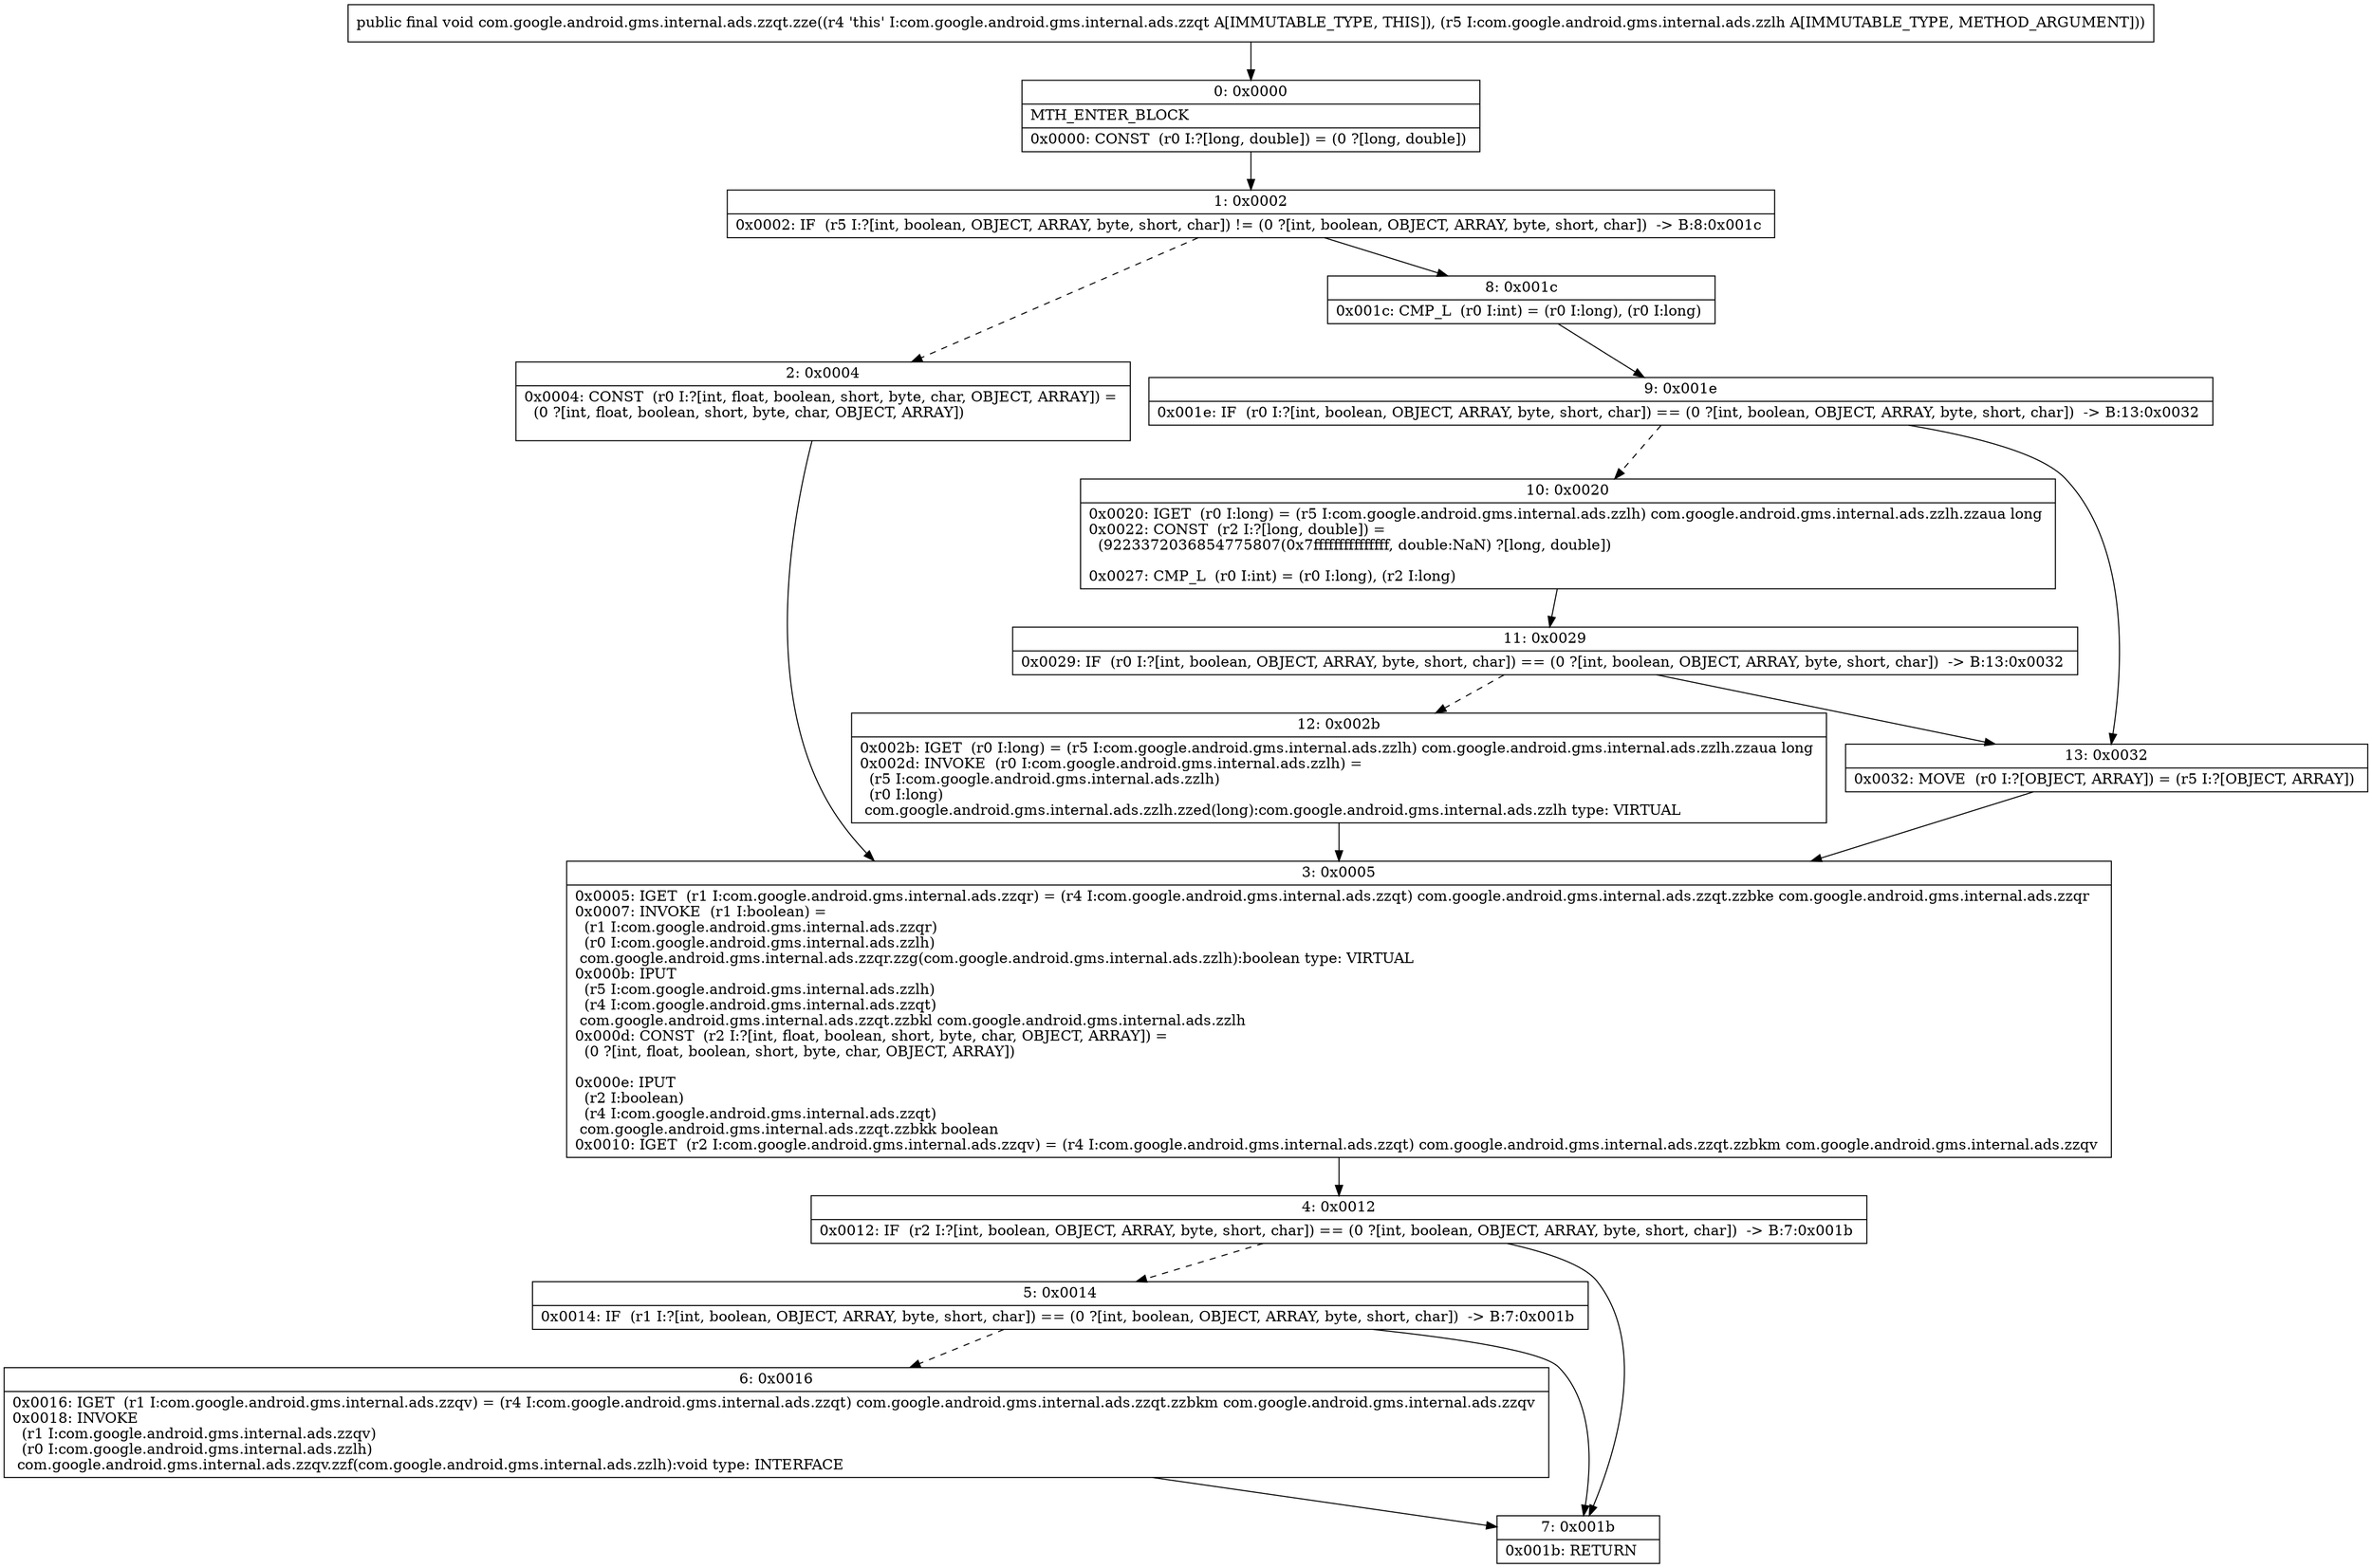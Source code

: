 digraph "CFG forcom.google.android.gms.internal.ads.zzqt.zze(Lcom\/google\/android\/gms\/internal\/ads\/zzlh;)V" {
Node_0 [shape=record,label="{0\:\ 0x0000|MTH_ENTER_BLOCK\l|0x0000: CONST  (r0 I:?[long, double]) = (0 ?[long, double]) \l}"];
Node_1 [shape=record,label="{1\:\ 0x0002|0x0002: IF  (r5 I:?[int, boolean, OBJECT, ARRAY, byte, short, char]) != (0 ?[int, boolean, OBJECT, ARRAY, byte, short, char])  \-\> B:8:0x001c \l}"];
Node_2 [shape=record,label="{2\:\ 0x0004|0x0004: CONST  (r0 I:?[int, float, boolean, short, byte, char, OBJECT, ARRAY]) = \l  (0 ?[int, float, boolean, short, byte, char, OBJECT, ARRAY])\l \l}"];
Node_3 [shape=record,label="{3\:\ 0x0005|0x0005: IGET  (r1 I:com.google.android.gms.internal.ads.zzqr) = (r4 I:com.google.android.gms.internal.ads.zzqt) com.google.android.gms.internal.ads.zzqt.zzbke com.google.android.gms.internal.ads.zzqr \l0x0007: INVOKE  (r1 I:boolean) = \l  (r1 I:com.google.android.gms.internal.ads.zzqr)\l  (r0 I:com.google.android.gms.internal.ads.zzlh)\l com.google.android.gms.internal.ads.zzqr.zzg(com.google.android.gms.internal.ads.zzlh):boolean type: VIRTUAL \l0x000b: IPUT  \l  (r5 I:com.google.android.gms.internal.ads.zzlh)\l  (r4 I:com.google.android.gms.internal.ads.zzqt)\l com.google.android.gms.internal.ads.zzqt.zzbkl com.google.android.gms.internal.ads.zzlh \l0x000d: CONST  (r2 I:?[int, float, boolean, short, byte, char, OBJECT, ARRAY]) = \l  (0 ?[int, float, boolean, short, byte, char, OBJECT, ARRAY])\l \l0x000e: IPUT  \l  (r2 I:boolean)\l  (r4 I:com.google.android.gms.internal.ads.zzqt)\l com.google.android.gms.internal.ads.zzqt.zzbkk boolean \l0x0010: IGET  (r2 I:com.google.android.gms.internal.ads.zzqv) = (r4 I:com.google.android.gms.internal.ads.zzqt) com.google.android.gms.internal.ads.zzqt.zzbkm com.google.android.gms.internal.ads.zzqv \l}"];
Node_4 [shape=record,label="{4\:\ 0x0012|0x0012: IF  (r2 I:?[int, boolean, OBJECT, ARRAY, byte, short, char]) == (0 ?[int, boolean, OBJECT, ARRAY, byte, short, char])  \-\> B:7:0x001b \l}"];
Node_5 [shape=record,label="{5\:\ 0x0014|0x0014: IF  (r1 I:?[int, boolean, OBJECT, ARRAY, byte, short, char]) == (0 ?[int, boolean, OBJECT, ARRAY, byte, short, char])  \-\> B:7:0x001b \l}"];
Node_6 [shape=record,label="{6\:\ 0x0016|0x0016: IGET  (r1 I:com.google.android.gms.internal.ads.zzqv) = (r4 I:com.google.android.gms.internal.ads.zzqt) com.google.android.gms.internal.ads.zzqt.zzbkm com.google.android.gms.internal.ads.zzqv \l0x0018: INVOKE  \l  (r1 I:com.google.android.gms.internal.ads.zzqv)\l  (r0 I:com.google.android.gms.internal.ads.zzlh)\l com.google.android.gms.internal.ads.zzqv.zzf(com.google.android.gms.internal.ads.zzlh):void type: INTERFACE \l}"];
Node_7 [shape=record,label="{7\:\ 0x001b|0x001b: RETURN   \l}"];
Node_8 [shape=record,label="{8\:\ 0x001c|0x001c: CMP_L  (r0 I:int) = (r0 I:long), (r0 I:long) \l}"];
Node_9 [shape=record,label="{9\:\ 0x001e|0x001e: IF  (r0 I:?[int, boolean, OBJECT, ARRAY, byte, short, char]) == (0 ?[int, boolean, OBJECT, ARRAY, byte, short, char])  \-\> B:13:0x0032 \l}"];
Node_10 [shape=record,label="{10\:\ 0x0020|0x0020: IGET  (r0 I:long) = (r5 I:com.google.android.gms.internal.ads.zzlh) com.google.android.gms.internal.ads.zzlh.zzaua long \l0x0022: CONST  (r2 I:?[long, double]) = \l  (9223372036854775807(0x7fffffffffffffff, double:NaN) ?[long, double])\l \l0x0027: CMP_L  (r0 I:int) = (r0 I:long), (r2 I:long) \l}"];
Node_11 [shape=record,label="{11\:\ 0x0029|0x0029: IF  (r0 I:?[int, boolean, OBJECT, ARRAY, byte, short, char]) == (0 ?[int, boolean, OBJECT, ARRAY, byte, short, char])  \-\> B:13:0x0032 \l}"];
Node_12 [shape=record,label="{12\:\ 0x002b|0x002b: IGET  (r0 I:long) = (r5 I:com.google.android.gms.internal.ads.zzlh) com.google.android.gms.internal.ads.zzlh.zzaua long \l0x002d: INVOKE  (r0 I:com.google.android.gms.internal.ads.zzlh) = \l  (r5 I:com.google.android.gms.internal.ads.zzlh)\l  (r0 I:long)\l com.google.android.gms.internal.ads.zzlh.zzed(long):com.google.android.gms.internal.ads.zzlh type: VIRTUAL \l}"];
Node_13 [shape=record,label="{13\:\ 0x0032|0x0032: MOVE  (r0 I:?[OBJECT, ARRAY]) = (r5 I:?[OBJECT, ARRAY]) \l}"];
MethodNode[shape=record,label="{public final void com.google.android.gms.internal.ads.zzqt.zze((r4 'this' I:com.google.android.gms.internal.ads.zzqt A[IMMUTABLE_TYPE, THIS]), (r5 I:com.google.android.gms.internal.ads.zzlh A[IMMUTABLE_TYPE, METHOD_ARGUMENT])) }"];
MethodNode -> Node_0;
Node_0 -> Node_1;
Node_1 -> Node_2[style=dashed];
Node_1 -> Node_8;
Node_2 -> Node_3;
Node_3 -> Node_4;
Node_4 -> Node_5[style=dashed];
Node_4 -> Node_7;
Node_5 -> Node_6[style=dashed];
Node_5 -> Node_7;
Node_6 -> Node_7;
Node_8 -> Node_9;
Node_9 -> Node_10[style=dashed];
Node_9 -> Node_13;
Node_10 -> Node_11;
Node_11 -> Node_12[style=dashed];
Node_11 -> Node_13;
Node_12 -> Node_3;
Node_13 -> Node_3;
}

